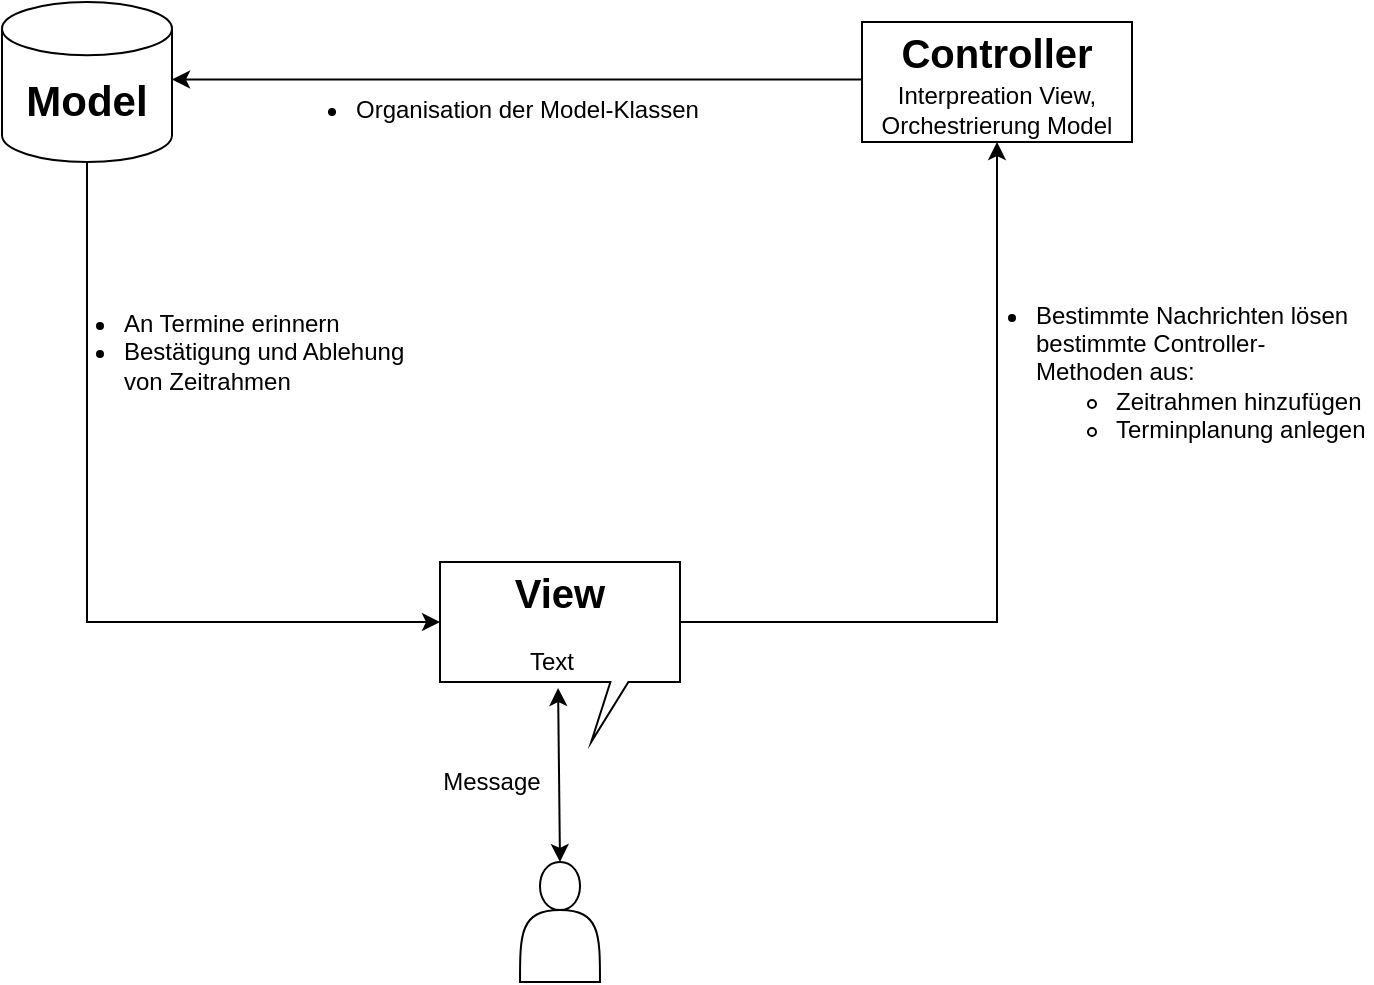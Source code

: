 <mxfile version="14.2.9" type="device"><diagram id="w4dWrbkj7kpuHXSoKO5k" name="Page-1"><mxGraphModel dx="1348" dy="821" grid="1" gridSize="10" guides="1" tooltips="1" connect="1" arrows="1" fold="1" page="1" pageScale="1" pageWidth="827" pageHeight="1169" math="0" shadow="0"><root><mxCell id="0"/><mxCell id="1" parent="0"/><mxCell id="jmdKTnjjw7fML8FU_iSq-7" value="" style="rounded=0;whiteSpace=wrap;html=1;strokeWidth=1;fillColor=none;" vertex="1" parent="1"><mxGeometry x="565" y="100" width="135" height="60" as="geometry"/></mxCell><mxCell id="jmdKTnjjw7fML8FU_iSq-6" value="" style="shape=callout;whiteSpace=wrap;html=1;perimeter=calloutPerimeter;fillColor=none;position2=0.63;base=9;size=30;position=0.71;" vertex="1" parent="1"><mxGeometry x="354" y="370" width="120" height="90" as="geometry"/></mxCell><mxCell id="jmdKTnjjw7fML8FU_iSq-10" style="edgeStyle=orthogonalEdgeStyle;rounded=0;orthogonalLoop=1;jettySize=auto;html=1;entryX=0;entryY=0;entryDx=0;entryDy=30;entryPerimeter=0;" edge="1" parent="1" source="jmdKTnjjw7fML8FU_iSq-5" target="jmdKTnjjw7fML8FU_iSq-6"><mxGeometry relative="1" as="geometry"><Array as="points"><mxPoint x="178" y="400"/></Array></mxGeometry></mxCell><mxCell id="jmdKTnjjw7fML8FU_iSq-5" value="" style="strokeWidth=1;html=1;shape=mxgraph.flowchart.database;whiteSpace=wrap;flipV=0;verticalAlign=bottom;" vertex="1" parent="1"><mxGeometry x="135" y="90" width="85" height="80" as="geometry"/></mxCell><mxCell id="jmdKTnjjw7fML8FU_iSq-1" value="&lt;b&gt;&lt;font style=&quot;font-size: 21px&quot; face=&quot;Helvetica&quot;&gt;Model&lt;/font&gt;&lt;/b&gt;" style="text;html=1;strokeColor=none;align=center;verticalAlign=top;whiteSpace=wrap;rounded=0;" vertex="1" parent="1"><mxGeometry x="135" y="120" width="85" height="35" as="geometry"/></mxCell><mxCell id="jmdKTnjjw7fML8FU_iSq-9" style="edgeStyle=orthogonalEdgeStyle;rounded=0;orthogonalLoop=1;jettySize=auto;html=1;entryX=1;entryY=0.25;entryDx=0;entryDy=0;exitX=0;exitY=0.5;exitDx=0;exitDy=0;" edge="1" parent="1" source="jmdKTnjjw7fML8FU_iSq-7" target="jmdKTnjjw7fML8FU_iSq-1"><mxGeometry relative="1" as="geometry"><mxPoint x="550" y="129" as="sourcePoint"/><Array as="points"><mxPoint x="565" y="129"/></Array></mxGeometry></mxCell><mxCell id="jmdKTnjjw7fML8FU_iSq-2" value="&lt;b&gt;&lt;font style=&quot;font-size: 20px&quot;&gt;Controller&lt;/font&gt;&lt;/b&gt;" style="text;html=1;strokeColor=none;fillColor=none;align=center;verticalAlign=middle;whiteSpace=wrap;rounded=0;" vertex="1" parent="1"><mxGeometry x="565" y="100" width="135" height="30" as="geometry"/></mxCell><mxCell id="jmdKTnjjw7fML8FU_iSq-8" style="edgeStyle=orthogonalEdgeStyle;rounded=0;orthogonalLoop=1;jettySize=auto;html=1;entryX=0.5;entryY=1;entryDx=0;entryDy=0;exitX=0;exitY=0;exitDx=120;exitDy=30;exitPerimeter=0;" edge="1" parent="1" source="jmdKTnjjw7fML8FU_iSq-6" target="jmdKTnjjw7fML8FU_iSq-7"><mxGeometry relative="1" as="geometry"/></mxCell><mxCell id="jmdKTnjjw7fML8FU_iSq-3" value="&lt;b&gt;&lt;font style=&quot;font-size: 20px&quot;&gt;View&lt;/font&gt;&lt;/b&gt;" style="text;html=1;strokeColor=none;fillColor=none;align=center;verticalAlign=middle;whiteSpace=wrap;rounded=0;" vertex="1" parent="1"><mxGeometry x="362" y="370" width="104" height="30" as="geometry"/></mxCell><mxCell id="jmdKTnjjw7fML8FU_iSq-4" value="" style="shape=actor;whiteSpace=wrap;html=1;" vertex="1" parent="1"><mxGeometry x="394" y="520" width="40" height="60" as="geometry"/></mxCell><mxCell id="jmdKTnjjw7fML8FU_iSq-11" value="" style="endArrow=classic;startArrow=classic;html=1;exitX=0.5;exitY=0;exitDx=0;exitDy=0;entryX=0.492;entryY=0.7;entryDx=0;entryDy=0;entryPerimeter=0;" edge="1" parent="1" source="jmdKTnjjw7fML8FU_iSq-4" target="jmdKTnjjw7fML8FU_iSq-6"><mxGeometry width="50" height="50" relative="1" as="geometry"><mxPoint x="390" y="440" as="sourcePoint"/><mxPoint x="440" y="390" as="targetPoint"/></mxGeometry></mxCell><mxCell id="jmdKTnjjw7fML8FU_iSq-12" value="Message" style="text;html=1;strokeColor=none;fillColor=none;align=center;verticalAlign=middle;whiteSpace=wrap;rounded=0;" vertex="1" parent="1"><mxGeometry x="350" y="470" width="60" height="20" as="geometry"/></mxCell><mxCell id="jmdKTnjjw7fML8FU_iSq-13" value="&lt;div align=&quot;left&quot;&gt;&lt;ul&gt;&lt;li&gt;Bestimmte Nachrichten lösen bestimmte Controller-Methoden aus:&lt;br&gt;&lt;/li&gt;&lt;ul&gt;&lt;li&gt;Zeitrahmen hinzufügen&lt;/li&gt;&lt;li&gt;Terminplanung anlegen&lt;/li&gt;&lt;/ul&gt;&lt;/ul&gt;&lt;/div&gt;" style="text;html=1;strokeColor=none;fillColor=none;align=left;verticalAlign=middle;whiteSpace=wrap;rounded=0;" vertex="1" parent="1"><mxGeometry x="610" y="230" width="210" height="90" as="geometry"/></mxCell><mxCell id="jmdKTnjjw7fML8FU_iSq-14" value="&lt;ul&gt;&lt;li&gt;An Termine erinnern&lt;/li&gt;&lt;li&gt;Bestätigung und Ablehung von Zeitrahmen&lt;br&gt;&lt;/li&gt;&lt;/ul&gt;" style="text;html=1;strokeColor=none;fillColor=none;align=left;verticalAlign=middle;whiteSpace=wrap;rounded=0;" vertex="1" parent="1"><mxGeometry x="154" y="220" width="200" height="90" as="geometry"/></mxCell><mxCell id="jmdKTnjjw7fML8FU_iSq-15" value="&lt;ul&gt;&lt;li&gt;Organisation der Model-Klassen&lt;br&gt;&lt;/li&gt;&lt;/ul&gt;" style="text;html=1;strokeColor=none;fillColor=none;align=left;verticalAlign=middle;whiteSpace=wrap;rounded=0;" vertex="1" parent="1"><mxGeometry x="270" y="117.5" width="230" height="52.5" as="geometry"/></mxCell><mxCell id="jmdKTnjjw7fML8FU_iSq-17" value="&lt;div&gt;Interpreation View,&lt;/div&gt;&lt;div&gt;Orchestrierung Model&lt;br&gt;&lt;/div&gt;" style="text;html=1;strokeColor=none;fillColor=none;align=center;verticalAlign=middle;whiteSpace=wrap;rounded=0;" vertex="1" parent="1"><mxGeometry x="565" y="127.5" width="135" height="32.5" as="geometry"/></mxCell><mxCell id="jmdKTnjjw7fML8FU_iSq-18" value="Text" style="text;html=1;strokeColor=none;fillColor=none;align=center;verticalAlign=middle;whiteSpace=wrap;rounded=0;" vertex="1" parent="1"><mxGeometry x="390" y="410" width="40" height="20" as="geometry"/></mxCell></root></mxGraphModel></diagram></mxfile>
